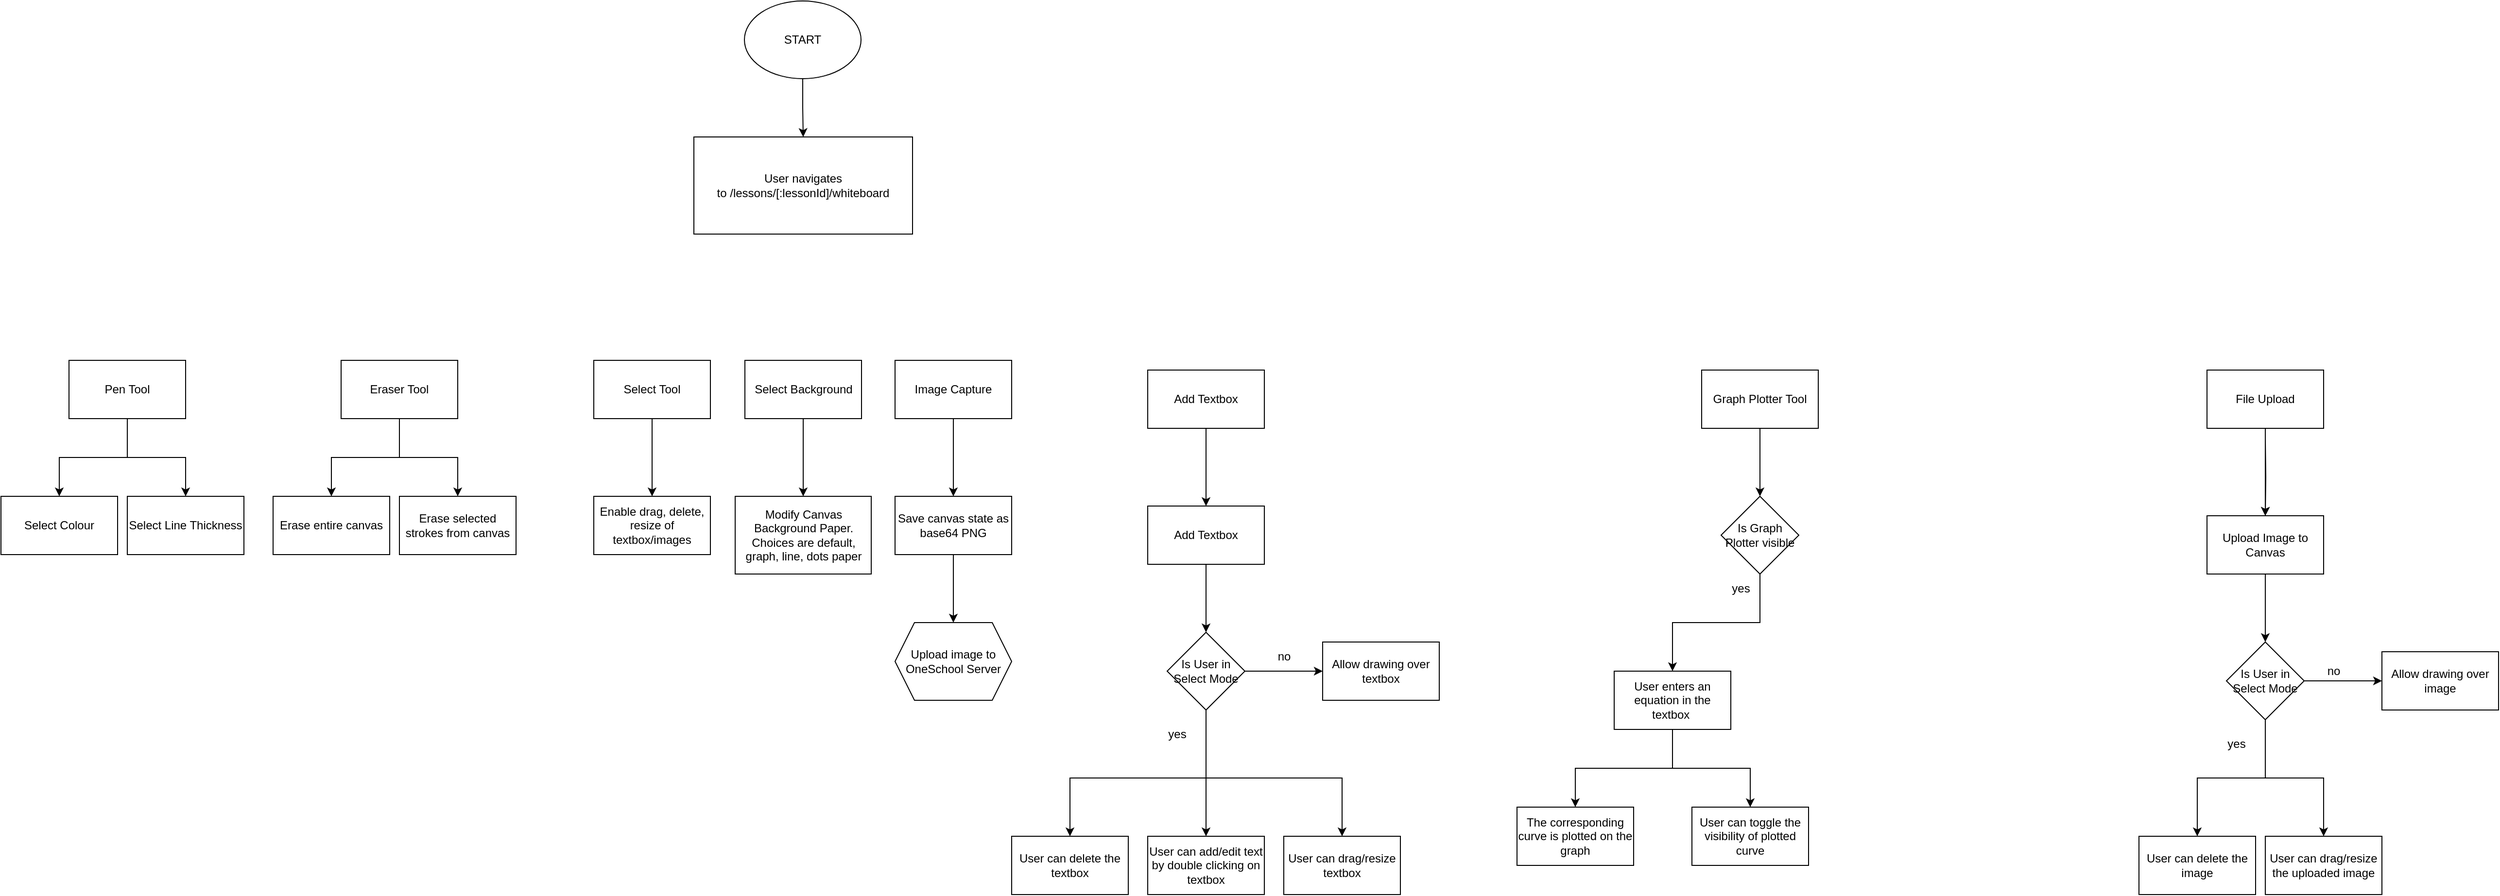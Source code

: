 <mxfile version="20.5.3" type="github">
  <diagram id="ocJ2UDWapJ8wmOQib-gG" name="Page-1">
    <mxGraphModel dx="1718" dy="482" grid="1" gridSize="10" guides="1" tooltips="1" connect="1" arrows="1" fold="1" page="1" pageScale="1" pageWidth="850" pageHeight="1100" math="0" shadow="0">
      <root>
        <mxCell id="0" />
        <mxCell id="1" parent="0" />
        <mxCell id="Q4WmJUnaW-gMQN3SoK_--3" value="" style="edgeStyle=orthogonalEdgeStyle;rounded=0;orthogonalLoop=1;jettySize=auto;html=1;" edge="1" parent="1" source="Q4WmJUnaW-gMQN3SoK_--1" target="Q4WmJUnaW-gMQN3SoK_--2">
          <mxGeometry relative="1" as="geometry" />
        </mxCell>
        <mxCell id="Q4WmJUnaW-gMQN3SoK_--1" value="START" style="ellipse;whiteSpace=wrap;html=1;" vertex="1" parent="1">
          <mxGeometry x="365" y="60" width="120" height="80" as="geometry" />
        </mxCell>
        <mxCell id="Q4WmJUnaW-gMQN3SoK_--2" value="User navigates to&amp;nbsp;/lessons/[:lessonId]/whiteboard" style="whiteSpace=wrap;html=1;" vertex="1" parent="1">
          <mxGeometry x="313" y="200" width="225" height="100" as="geometry" />
        </mxCell>
        <mxCell id="Q4WmJUnaW-gMQN3SoK_--25" value="" style="edgeStyle=orthogonalEdgeStyle;rounded=0;orthogonalLoop=1;jettySize=auto;html=1;" edge="1" parent="1" source="Q4WmJUnaW-gMQN3SoK_--16" target="Q4WmJUnaW-gMQN3SoK_--24">
          <mxGeometry relative="1" as="geometry" />
        </mxCell>
        <mxCell id="Q4WmJUnaW-gMQN3SoK_--27" value="" style="edgeStyle=orthogonalEdgeStyle;rounded=0;orthogonalLoop=1;jettySize=auto;html=1;" edge="1" parent="1" source="Q4WmJUnaW-gMQN3SoK_--16" target="Q4WmJUnaW-gMQN3SoK_--26">
          <mxGeometry relative="1" as="geometry" />
        </mxCell>
        <mxCell id="Q4WmJUnaW-gMQN3SoK_--16" value="Pen Tool" style="rounded=0;whiteSpace=wrap;html=1;" vertex="1" parent="1">
          <mxGeometry x="-330" y="430" width="120" height="60" as="geometry" />
        </mxCell>
        <mxCell id="Q4WmJUnaW-gMQN3SoK_--33" value="" style="edgeStyle=orthogonalEdgeStyle;rounded=0;orthogonalLoop=1;jettySize=auto;html=1;" edge="1" parent="1" source="Q4WmJUnaW-gMQN3SoK_--17" target="Q4WmJUnaW-gMQN3SoK_--32">
          <mxGeometry relative="1" as="geometry" />
        </mxCell>
        <mxCell id="Q4WmJUnaW-gMQN3SoK_--17" value="Select Tool" style="rounded=0;whiteSpace=wrap;html=1;" vertex="1" parent="1">
          <mxGeometry x="210" y="430" width="120" height="60" as="geometry" />
        </mxCell>
        <mxCell id="Q4WmJUnaW-gMQN3SoK_--29" value="" style="edgeStyle=orthogonalEdgeStyle;rounded=0;orthogonalLoop=1;jettySize=auto;html=1;" edge="1" parent="1" source="Q4WmJUnaW-gMQN3SoK_--18" target="Q4WmJUnaW-gMQN3SoK_--28">
          <mxGeometry relative="1" as="geometry" />
        </mxCell>
        <mxCell id="Q4WmJUnaW-gMQN3SoK_--31" value="" style="edgeStyle=orthogonalEdgeStyle;rounded=0;orthogonalLoop=1;jettySize=auto;html=1;" edge="1" parent="1" source="Q4WmJUnaW-gMQN3SoK_--18" target="Q4WmJUnaW-gMQN3SoK_--30">
          <mxGeometry relative="1" as="geometry" />
        </mxCell>
        <mxCell id="Q4WmJUnaW-gMQN3SoK_--18" value="Eraser Tool" style="rounded=0;whiteSpace=wrap;html=1;" vertex="1" parent="1">
          <mxGeometry x="-50" y="430" width="120" height="60" as="geometry" />
        </mxCell>
        <mxCell id="Q4WmJUnaW-gMQN3SoK_--35" value="" style="edgeStyle=orthogonalEdgeStyle;rounded=0;orthogonalLoop=1;jettySize=auto;html=1;" edge="1" parent="1" source="Q4WmJUnaW-gMQN3SoK_--19" target="Q4WmJUnaW-gMQN3SoK_--34">
          <mxGeometry relative="1" as="geometry" />
        </mxCell>
        <mxCell id="Q4WmJUnaW-gMQN3SoK_--19" value="Select Background" style="rounded=0;whiteSpace=wrap;html=1;" vertex="1" parent="1">
          <mxGeometry x="365.5" y="430" width="120" height="60" as="geometry" />
        </mxCell>
        <mxCell id="Q4WmJUnaW-gMQN3SoK_--37" value="" style="edgeStyle=orthogonalEdgeStyle;rounded=0;orthogonalLoop=1;jettySize=auto;html=1;" edge="1" parent="1" source="Q4WmJUnaW-gMQN3SoK_--20" target="Q4WmJUnaW-gMQN3SoK_--36">
          <mxGeometry relative="1" as="geometry" />
        </mxCell>
        <mxCell id="Q4WmJUnaW-gMQN3SoK_--20" value="Image Capture" style="rounded=0;whiteSpace=wrap;html=1;" vertex="1" parent="1">
          <mxGeometry x="520" y="430" width="120" height="60" as="geometry" />
        </mxCell>
        <mxCell id="Q4WmJUnaW-gMQN3SoK_--39" value="" style="edgeStyle=orthogonalEdgeStyle;rounded=0;orthogonalLoop=1;jettySize=auto;html=1;" edge="1" parent="1" source="Q4WmJUnaW-gMQN3SoK_--21" target="Q4WmJUnaW-gMQN3SoK_--38">
          <mxGeometry relative="1" as="geometry" />
        </mxCell>
        <mxCell id="Q4WmJUnaW-gMQN3SoK_--21" value="Add Textbox" style="rounded=0;whiteSpace=wrap;html=1;" vertex="1" parent="1">
          <mxGeometry x="780" y="440" width="120" height="60" as="geometry" />
        </mxCell>
        <mxCell id="Q4WmJUnaW-gMQN3SoK_--83" value="" style="edgeStyle=orthogonalEdgeStyle;rounded=0;orthogonalLoop=1;jettySize=auto;html=1;" edge="1" parent="1" source="Q4WmJUnaW-gMQN3SoK_--22" target="Q4WmJUnaW-gMQN3SoK_--82">
          <mxGeometry relative="1" as="geometry" />
        </mxCell>
        <mxCell id="Q4WmJUnaW-gMQN3SoK_--22" value="Graph Plotter Tool" style="rounded=0;whiteSpace=wrap;html=1;" vertex="1" parent="1">
          <mxGeometry x="1350" y="440" width="120" height="60" as="geometry" />
        </mxCell>
        <mxCell id="Q4WmJUnaW-gMQN3SoK_--75" value="" style="edgeStyle=orthogonalEdgeStyle;rounded=0;orthogonalLoop=1;jettySize=auto;html=1;" edge="1" parent="1" source="Q4WmJUnaW-gMQN3SoK_--23" target="Q4WmJUnaW-gMQN3SoK_--64">
          <mxGeometry relative="1" as="geometry" />
        </mxCell>
        <mxCell id="Q4WmJUnaW-gMQN3SoK_--23" value="File Upload" style="rounded=0;whiteSpace=wrap;html=1;" vertex="1" parent="1">
          <mxGeometry x="1870" y="440" width="120" height="60" as="geometry" />
        </mxCell>
        <mxCell id="Q4WmJUnaW-gMQN3SoK_--24" value="Select Colour" style="rounded=0;whiteSpace=wrap;html=1;" vertex="1" parent="1">
          <mxGeometry x="-400" y="570" width="120" height="60" as="geometry" />
        </mxCell>
        <mxCell id="Q4WmJUnaW-gMQN3SoK_--26" value="Select Line Thickness" style="rounded=0;whiteSpace=wrap;html=1;" vertex="1" parent="1">
          <mxGeometry x="-270" y="570" width="120" height="60" as="geometry" />
        </mxCell>
        <mxCell id="Q4WmJUnaW-gMQN3SoK_--28" value="Erase entire canvas" style="rounded=0;whiteSpace=wrap;html=1;" vertex="1" parent="1">
          <mxGeometry x="-120" y="570" width="120" height="60" as="geometry" />
        </mxCell>
        <mxCell id="Q4WmJUnaW-gMQN3SoK_--30" value="Erase selected strokes from canvas" style="rounded=0;whiteSpace=wrap;html=1;" vertex="1" parent="1">
          <mxGeometry x="10" y="570" width="120" height="60" as="geometry" />
        </mxCell>
        <mxCell id="Q4WmJUnaW-gMQN3SoK_--32" value="Enable drag, delete, resize of textbox/images" style="rounded=0;whiteSpace=wrap;html=1;" vertex="1" parent="1">
          <mxGeometry x="210" y="570" width="120" height="60" as="geometry" />
        </mxCell>
        <mxCell id="Q4WmJUnaW-gMQN3SoK_--34" value="Modify Canvas Background Paper. Choices are default, graph, line, dots paper" style="rounded=0;whiteSpace=wrap;html=1;" vertex="1" parent="1">
          <mxGeometry x="355.5" y="570" width="140" height="80" as="geometry" />
        </mxCell>
        <mxCell id="Q4WmJUnaW-gMQN3SoK_--41" value="" style="edgeStyle=orthogonalEdgeStyle;rounded=0;orthogonalLoop=1;jettySize=auto;html=1;" edge="1" parent="1" source="Q4WmJUnaW-gMQN3SoK_--36" target="Q4WmJUnaW-gMQN3SoK_--40">
          <mxGeometry relative="1" as="geometry" />
        </mxCell>
        <mxCell id="Q4WmJUnaW-gMQN3SoK_--36" value="Save canvas state as base64 PNG" style="rounded=0;whiteSpace=wrap;html=1;" vertex="1" parent="1">
          <mxGeometry x="520" y="570" width="120" height="60" as="geometry" />
        </mxCell>
        <mxCell id="Q4WmJUnaW-gMQN3SoK_--45" value="" style="edgeStyle=orthogonalEdgeStyle;rounded=0;orthogonalLoop=1;jettySize=auto;html=1;" edge="1" parent="1" source="Q4WmJUnaW-gMQN3SoK_--38" target="Q4WmJUnaW-gMQN3SoK_--44">
          <mxGeometry relative="1" as="geometry" />
        </mxCell>
        <mxCell id="Q4WmJUnaW-gMQN3SoK_--38" value="Add Textbox" style="rounded=0;whiteSpace=wrap;html=1;" vertex="1" parent="1">
          <mxGeometry x="780" y="580" width="120" height="60" as="geometry" />
        </mxCell>
        <mxCell id="Q4WmJUnaW-gMQN3SoK_--40" value="Upload image to OneSchool Server" style="shape=hexagon;perimeter=hexagonPerimeter2;whiteSpace=wrap;html=1;fixedSize=1;rounded=0;" vertex="1" parent="1">
          <mxGeometry x="520" y="700" width="120" height="80" as="geometry" />
        </mxCell>
        <mxCell id="Q4WmJUnaW-gMQN3SoK_--51" value="" style="edgeStyle=orthogonalEdgeStyle;rounded=0;orthogonalLoop=1;jettySize=auto;html=1;" edge="1" parent="1" source="Q4WmJUnaW-gMQN3SoK_--44" target="Q4WmJUnaW-gMQN3SoK_--50">
          <mxGeometry relative="1" as="geometry" />
        </mxCell>
        <mxCell id="Q4WmJUnaW-gMQN3SoK_--53" value="" style="edgeStyle=orthogonalEdgeStyle;rounded=0;orthogonalLoop=1;jettySize=auto;html=1;" edge="1" parent="1" source="Q4WmJUnaW-gMQN3SoK_--44" target="Q4WmJUnaW-gMQN3SoK_--52">
          <mxGeometry relative="1" as="geometry" />
        </mxCell>
        <mxCell id="Q4WmJUnaW-gMQN3SoK_--44" value="Is User in Select Mode" style="rhombus;whiteSpace=wrap;html=1;rounded=0;" vertex="1" parent="1">
          <mxGeometry x="800" y="710" width="80" height="80" as="geometry" />
        </mxCell>
        <mxCell id="Q4WmJUnaW-gMQN3SoK_--50" value="User can add/edit text by double clicking on textbox" style="whiteSpace=wrap;html=1;rounded=0;" vertex="1" parent="1">
          <mxGeometry x="780" y="920" width="120" height="60" as="geometry" />
        </mxCell>
        <mxCell id="Q4WmJUnaW-gMQN3SoK_--52" value="Allow drawing over textbox" style="whiteSpace=wrap;html=1;rounded=0;" vertex="1" parent="1">
          <mxGeometry x="960" y="720" width="120" height="60" as="geometry" />
        </mxCell>
        <mxCell id="Q4WmJUnaW-gMQN3SoK_--54" value="no&lt;br&gt;" style="text;html=1;align=center;verticalAlign=middle;resizable=0;points=[];autosize=1;strokeColor=none;fillColor=none;" vertex="1" parent="1">
          <mxGeometry x="900" y="720" width="40" height="30" as="geometry" />
        </mxCell>
        <mxCell id="Q4WmJUnaW-gMQN3SoK_--55" value="yes" style="text;html=1;align=center;verticalAlign=middle;resizable=0;points=[];autosize=1;strokeColor=none;fillColor=none;" vertex="1" parent="1">
          <mxGeometry x="790" y="800" width="40" height="30" as="geometry" />
        </mxCell>
        <mxCell id="Q4WmJUnaW-gMQN3SoK_--56" value="User can drag/resize textbox" style="whiteSpace=wrap;html=1;rounded=0;" vertex="1" parent="1">
          <mxGeometry x="920" y="920" width="120" height="60" as="geometry" />
        </mxCell>
        <mxCell id="Q4WmJUnaW-gMQN3SoK_--58" value="User can delete the textbox" style="whiteSpace=wrap;html=1;rounded=0;" vertex="1" parent="1">
          <mxGeometry x="640" y="920" width="120" height="60" as="geometry" />
        </mxCell>
        <mxCell id="Q4WmJUnaW-gMQN3SoK_--60" value="" style="endArrow=classic;html=1;rounded=0;entryX=0.5;entryY=0;entryDx=0;entryDy=0;" edge="1" parent="1" target="Q4WmJUnaW-gMQN3SoK_--56">
          <mxGeometry width="50" height="50" relative="1" as="geometry">
            <mxPoint x="840" y="860" as="sourcePoint" />
            <mxPoint x="890" y="810" as="targetPoint" />
            <Array as="points">
              <mxPoint x="980" y="860" />
            </Array>
          </mxGeometry>
        </mxCell>
        <mxCell id="Q4WmJUnaW-gMQN3SoK_--61" value="" style="endArrow=classic;html=1;rounded=0;entryX=0.5;entryY=0;entryDx=0;entryDy=0;" edge="1" parent="1" target="Q4WmJUnaW-gMQN3SoK_--58">
          <mxGeometry width="50" height="50" relative="1" as="geometry">
            <mxPoint x="840" y="860" as="sourcePoint" />
            <mxPoint x="800" y="840" as="targetPoint" />
            <Array as="points">
              <mxPoint x="700" y="860" />
            </Array>
          </mxGeometry>
        </mxCell>
        <mxCell id="Q4WmJUnaW-gMQN3SoK_--62" value="" style="edgeStyle=orthogonalEdgeStyle;rounded=0;orthogonalLoop=1;jettySize=auto;html=1;" edge="1" parent="1" target="Q4WmJUnaW-gMQN3SoK_--64">
          <mxGeometry relative="1" as="geometry">
            <mxPoint x="1930" y="510" as="sourcePoint" />
          </mxGeometry>
        </mxCell>
        <mxCell id="Q4WmJUnaW-gMQN3SoK_--63" value="" style="edgeStyle=orthogonalEdgeStyle;rounded=0;orthogonalLoop=1;jettySize=auto;html=1;" edge="1" parent="1" source="Q4WmJUnaW-gMQN3SoK_--64" target="Q4WmJUnaW-gMQN3SoK_--66">
          <mxGeometry relative="1" as="geometry" />
        </mxCell>
        <mxCell id="Q4WmJUnaW-gMQN3SoK_--64" value="Upload Image to Canvas" style="rounded=0;whiteSpace=wrap;html=1;" vertex="1" parent="1">
          <mxGeometry x="1870" y="590" width="120" height="60" as="geometry" />
        </mxCell>
        <mxCell id="Q4WmJUnaW-gMQN3SoK_--76" value="" style="edgeStyle=orthogonalEdgeStyle;rounded=0;orthogonalLoop=1;jettySize=auto;html=1;" edge="1" parent="1" source="Q4WmJUnaW-gMQN3SoK_--66" target="Q4WmJUnaW-gMQN3SoK_--68">
          <mxGeometry relative="1" as="geometry" />
        </mxCell>
        <mxCell id="Q4WmJUnaW-gMQN3SoK_--80" value="" style="edgeStyle=orthogonalEdgeStyle;rounded=0;orthogonalLoop=1;jettySize=auto;html=1;" edge="1" parent="1" source="Q4WmJUnaW-gMQN3SoK_--66" target="Q4WmJUnaW-gMQN3SoK_--72">
          <mxGeometry relative="1" as="geometry" />
        </mxCell>
        <mxCell id="Q4WmJUnaW-gMQN3SoK_--81" value="" style="edgeStyle=orthogonalEdgeStyle;rounded=0;orthogonalLoop=1;jettySize=auto;html=1;" edge="1" parent="1" source="Q4WmJUnaW-gMQN3SoK_--66" target="Q4WmJUnaW-gMQN3SoK_--71">
          <mxGeometry relative="1" as="geometry" />
        </mxCell>
        <mxCell id="Q4WmJUnaW-gMQN3SoK_--66" value="Is User in Select Mode" style="rhombus;whiteSpace=wrap;html=1;rounded=0;" vertex="1" parent="1">
          <mxGeometry x="1890" y="720" width="80" height="80" as="geometry" />
        </mxCell>
        <mxCell id="Q4WmJUnaW-gMQN3SoK_--68" value="Allow drawing over image" style="whiteSpace=wrap;html=1;rounded=0;" vertex="1" parent="1">
          <mxGeometry x="2050" y="730" width="120" height="60" as="geometry" />
        </mxCell>
        <mxCell id="Q4WmJUnaW-gMQN3SoK_--70" value="yes" style="text;html=1;align=center;verticalAlign=middle;resizable=0;points=[];autosize=1;strokeColor=none;fillColor=none;" vertex="1" parent="1">
          <mxGeometry x="1880" y="810" width="40" height="30" as="geometry" />
        </mxCell>
        <mxCell id="Q4WmJUnaW-gMQN3SoK_--71" value="User can drag/resize the uploaded image" style="whiteSpace=wrap;html=1;rounded=0;" vertex="1" parent="1">
          <mxGeometry x="1930" y="920" width="120" height="60" as="geometry" />
        </mxCell>
        <mxCell id="Q4WmJUnaW-gMQN3SoK_--72" value="User can delete the image" style="whiteSpace=wrap;html=1;rounded=0;" vertex="1" parent="1">
          <mxGeometry x="1800" y="920" width="120" height="60" as="geometry" />
        </mxCell>
        <mxCell id="Q4WmJUnaW-gMQN3SoK_--77" value="no" style="text;html=1;align=center;verticalAlign=middle;resizable=0;points=[];autosize=1;strokeColor=none;fillColor=none;" vertex="1" parent="1">
          <mxGeometry x="1980" y="735" width="40" height="30" as="geometry" />
        </mxCell>
        <mxCell id="Q4WmJUnaW-gMQN3SoK_--85" value="" style="edgeStyle=orthogonalEdgeStyle;rounded=0;orthogonalLoop=1;jettySize=auto;html=1;" edge="1" parent="1" source="Q4WmJUnaW-gMQN3SoK_--82" target="Q4WmJUnaW-gMQN3SoK_--84">
          <mxGeometry relative="1" as="geometry" />
        </mxCell>
        <mxCell id="Q4WmJUnaW-gMQN3SoK_--82" value="Is Graph Plotter visible" style="rhombus;whiteSpace=wrap;html=1;rounded=0;" vertex="1" parent="1">
          <mxGeometry x="1370" y="570" width="80" height="80" as="geometry" />
        </mxCell>
        <mxCell id="Q4WmJUnaW-gMQN3SoK_--87" value="" style="edgeStyle=orthogonalEdgeStyle;rounded=0;orthogonalLoop=1;jettySize=auto;html=1;" edge="1" parent="1" source="Q4WmJUnaW-gMQN3SoK_--84" target="Q4WmJUnaW-gMQN3SoK_--86">
          <mxGeometry relative="1" as="geometry" />
        </mxCell>
        <mxCell id="Q4WmJUnaW-gMQN3SoK_--91" value="" style="edgeStyle=orthogonalEdgeStyle;rounded=0;orthogonalLoop=1;jettySize=auto;html=1;" edge="1" parent="1" source="Q4WmJUnaW-gMQN3SoK_--84" target="Q4WmJUnaW-gMQN3SoK_--90">
          <mxGeometry relative="1" as="geometry" />
        </mxCell>
        <mxCell id="Q4WmJUnaW-gMQN3SoK_--84" value="User enters an equation in the textbox&amp;nbsp;" style="whiteSpace=wrap;html=1;rounded=0;" vertex="1" parent="1">
          <mxGeometry x="1260" y="750" width="120" height="60" as="geometry" />
        </mxCell>
        <mxCell id="Q4WmJUnaW-gMQN3SoK_--86" value="The corresponding curve is plotted on the graph" style="whiteSpace=wrap;html=1;rounded=0;" vertex="1" parent="1">
          <mxGeometry x="1160" y="890" width="120" height="60" as="geometry" />
        </mxCell>
        <mxCell id="Q4WmJUnaW-gMQN3SoK_--88" value="yes" style="text;html=1;align=center;verticalAlign=middle;resizable=0;points=[];autosize=1;strokeColor=none;fillColor=none;" vertex="1" parent="1">
          <mxGeometry x="1370" y="650" width="40" height="30" as="geometry" />
        </mxCell>
        <mxCell id="Q4WmJUnaW-gMQN3SoK_--90" value="User can toggle the visibility of plotted curve" style="whiteSpace=wrap;html=1;rounded=0;" vertex="1" parent="1">
          <mxGeometry x="1340" y="890" width="120" height="60" as="geometry" />
        </mxCell>
      </root>
    </mxGraphModel>
  </diagram>
</mxfile>
